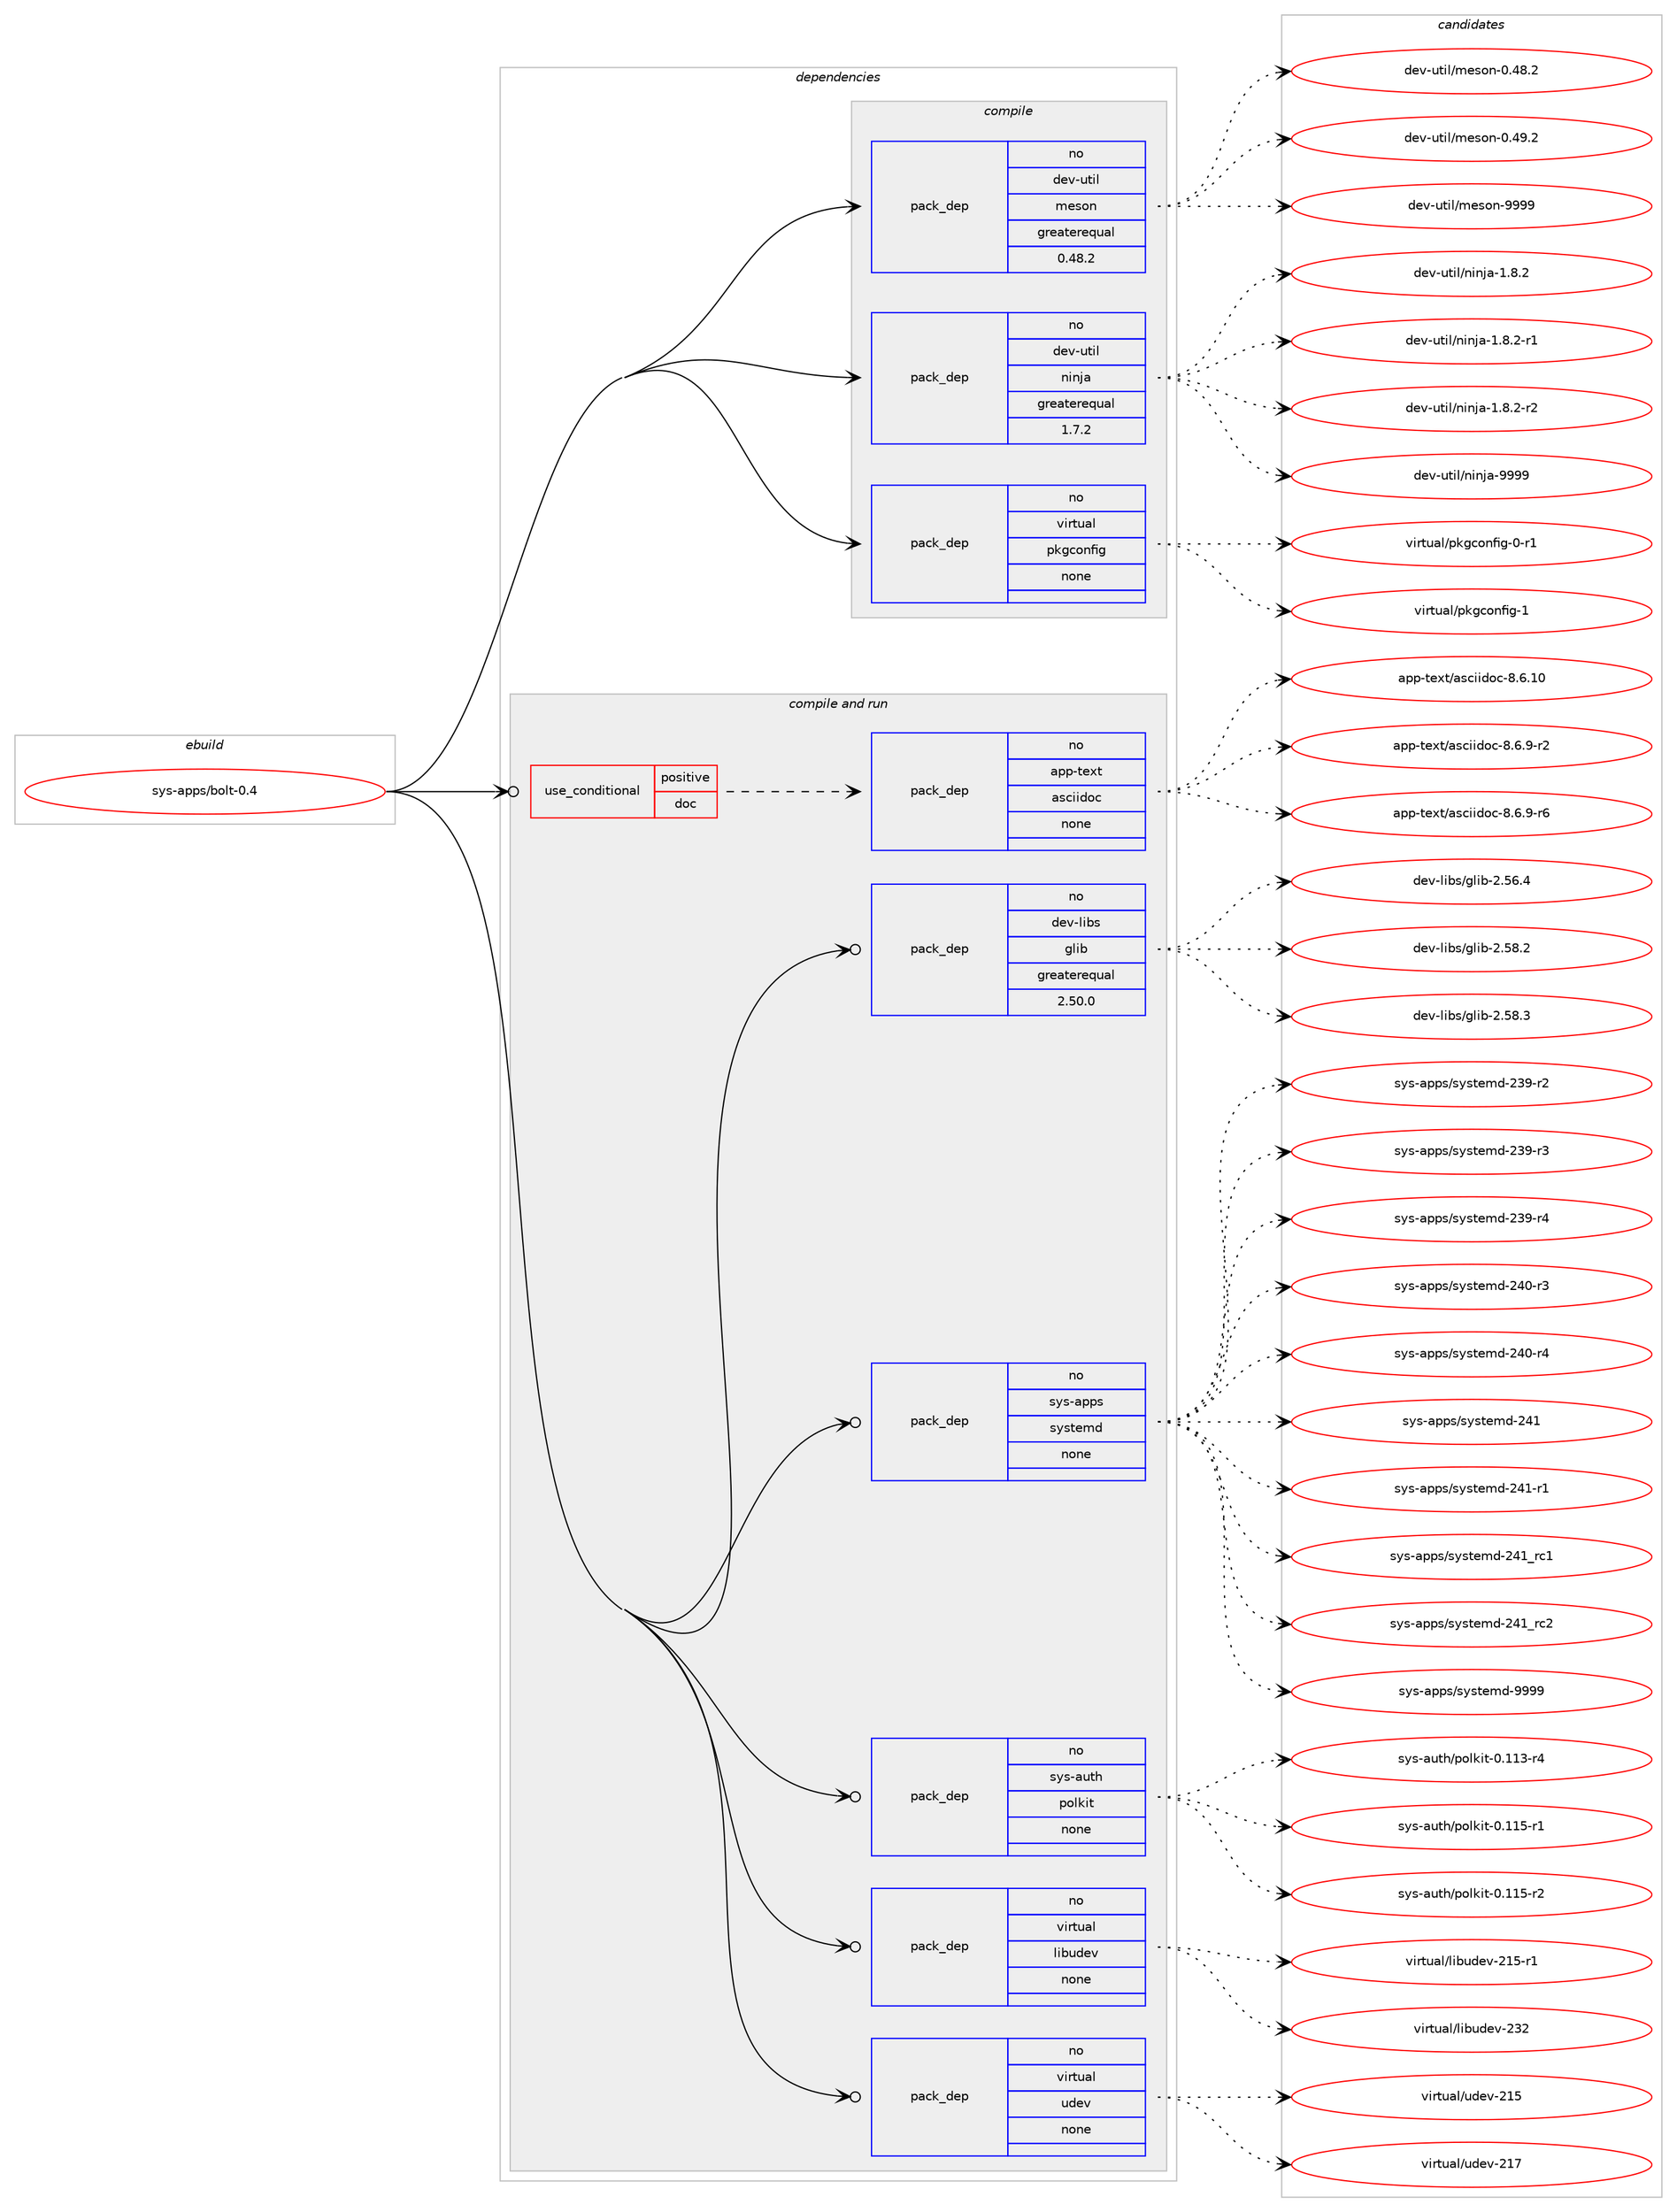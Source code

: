 digraph prolog {

# *************
# Graph options
# *************

newrank=true;
concentrate=true;
compound=true;
graph [rankdir=LR,fontname=Helvetica,fontsize=10,ranksep=1.5];#, ranksep=2.5, nodesep=0.2];
edge  [arrowhead=vee];
node  [fontname=Helvetica,fontsize=10];

# **********
# The ebuild
# **********

subgraph cluster_leftcol {
color=gray;
rank=same;
label=<<i>ebuild</i>>;
id [label="sys-apps/bolt-0.4", color=red, width=4, href="../sys-apps/bolt-0.4.svg"];
}

# ****************
# The dependencies
# ****************

subgraph cluster_midcol {
color=gray;
label=<<i>dependencies</i>>;
subgraph cluster_compile {
fillcolor="#eeeeee";
style=filled;
label=<<i>compile</i>>;
subgraph pack1226046 {
dependency1709634 [label=<<TABLE BORDER="0" CELLBORDER="1" CELLSPACING="0" CELLPADDING="4" WIDTH="220"><TR><TD ROWSPAN="6" CELLPADDING="30">pack_dep</TD></TR><TR><TD WIDTH="110">no</TD></TR><TR><TD>dev-util</TD></TR><TR><TD>meson</TD></TR><TR><TD>greaterequal</TD></TR><TR><TD>0.48.2</TD></TR></TABLE>>, shape=none, color=blue];
}
id:e -> dependency1709634:w [weight=20,style="solid",arrowhead="vee"];
subgraph pack1226047 {
dependency1709635 [label=<<TABLE BORDER="0" CELLBORDER="1" CELLSPACING="0" CELLPADDING="4" WIDTH="220"><TR><TD ROWSPAN="6" CELLPADDING="30">pack_dep</TD></TR><TR><TD WIDTH="110">no</TD></TR><TR><TD>dev-util</TD></TR><TR><TD>ninja</TD></TR><TR><TD>greaterequal</TD></TR><TR><TD>1.7.2</TD></TR></TABLE>>, shape=none, color=blue];
}
id:e -> dependency1709635:w [weight=20,style="solid",arrowhead="vee"];
subgraph pack1226048 {
dependency1709636 [label=<<TABLE BORDER="0" CELLBORDER="1" CELLSPACING="0" CELLPADDING="4" WIDTH="220"><TR><TD ROWSPAN="6" CELLPADDING="30">pack_dep</TD></TR><TR><TD WIDTH="110">no</TD></TR><TR><TD>virtual</TD></TR><TR><TD>pkgconfig</TD></TR><TR><TD>none</TD></TR><TR><TD></TD></TR></TABLE>>, shape=none, color=blue];
}
id:e -> dependency1709636:w [weight=20,style="solid",arrowhead="vee"];
}
subgraph cluster_compileandrun {
fillcolor="#eeeeee";
style=filled;
label=<<i>compile and run</i>>;
subgraph cond455659 {
dependency1709637 [label=<<TABLE BORDER="0" CELLBORDER="1" CELLSPACING="0" CELLPADDING="4"><TR><TD ROWSPAN="3" CELLPADDING="10">use_conditional</TD></TR><TR><TD>positive</TD></TR><TR><TD>doc</TD></TR></TABLE>>, shape=none, color=red];
subgraph pack1226049 {
dependency1709638 [label=<<TABLE BORDER="0" CELLBORDER="1" CELLSPACING="0" CELLPADDING="4" WIDTH="220"><TR><TD ROWSPAN="6" CELLPADDING="30">pack_dep</TD></TR><TR><TD WIDTH="110">no</TD></TR><TR><TD>app-text</TD></TR><TR><TD>asciidoc</TD></TR><TR><TD>none</TD></TR><TR><TD></TD></TR></TABLE>>, shape=none, color=blue];
}
dependency1709637:e -> dependency1709638:w [weight=20,style="dashed",arrowhead="vee"];
}
id:e -> dependency1709637:w [weight=20,style="solid",arrowhead="odotvee"];
subgraph pack1226050 {
dependency1709639 [label=<<TABLE BORDER="0" CELLBORDER="1" CELLSPACING="0" CELLPADDING="4" WIDTH="220"><TR><TD ROWSPAN="6" CELLPADDING="30">pack_dep</TD></TR><TR><TD WIDTH="110">no</TD></TR><TR><TD>dev-libs</TD></TR><TR><TD>glib</TD></TR><TR><TD>greaterequal</TD></TR><TR><TD>2.50.0</TD></TR></TABLE>>, shape=none, color=blue];
}
id:e -> dependency1709639:w [weight=20,style="solid",arrowhead="odotvee"];
subgraph pack1226051 {
dependency1709640 [label=<<TABLE BORDER="0" CELLBORDER="1" CELLSPACING="0" CELLPADDING="4" WIDTH="220"><TR><TD ROWSPAN="6" CELLPADDING="30">pack_dep</TD></TR><TR><TD WIDTH="110">no</TD></TR><TR><TD>sys-apps</TD></TR><TR><TD>systemd</TD></TR><TR><TD>none</TD></TR><TR><TD></TD></TR></TABLE>>, shape=none, color=blue];
}
id:e -> dependency1709640:w [weight=20,style="solid",arrowhead="odotvee"];
subgraph pack1226052 {
dependency1709641 [label=<<TABLE BORDER="0" CELLBORDER="1" CELLSPACING="0" CELLPADDING="4" WIDTH="220"><TR><TD ROWSPAN="6" CELLPADDING="30">pack_dep</TD></TR><TR><TD WIDTH="110">no</TD></TR><TR><TD>sys-auth</TD></TR><TR><TD>polkit</TD></TR><TR><TD>none</TD></TR><TR><TD></TD></TR></TABLE>>, shape=none, color=blue];
}
id:e -> dependency1709641:w [weight=20,style="solid",arrowhead="odotvee"];
subgraph pack1226053 {
dependency1709642 [label=<<TABLE BORDER="0" CELLBORDER="1" CELLSPACING="0" CELLPADDING="4" WIDTH="220"><TR><TD ROWSPAN="6" CELLPADDING="30">pack_dep</TD></TR><TR><TD WIDTH="110">no</TD></TR><TR><TD>virtual</TD></TR><TR><TD>libudev</TD></TR><TR><TD>none</TD></TR><TR><TD></TD></TR></TABLE>>, shape=none, color=blue];
}
id:e -> dependency1709642:w [weight=20,style="solid",arrowhead="odotvee"];
subgraph pack1226054 {
dependency1709643 [label=<<TABLE BORDER="0" CELLBORDER="1" CELLSPACING="0" CELLPADDING="4" WIDTH="220"><TR><TD ROWSPAN="6" CELLPADDING="30">pack_dep</TD></TR><TR><TD WIDTH="110">no</TD></TR><TR><TD>virtual</TD></TR><TR><TD>udev</TD></TR><TR><TD>none</TD></TR><TR><TD></TD></TR></TABLE>>, shape=none, color=blue];
}
id:e -> dependency1709643:w [weight=20,style="solid",arrowhead="odotvee"];
}
subgraph cluster_run {
fillcolor="#eeeeee";
style=filled;
label=<<i>run</i>>;
}
}

# **************
# The candidates
# **************

subgraph cluster_choices {
rank=same;
color=gray;
label=<<i>candidates</i>>;

subgraph choice1226046 {
color=black;
nodesep=1;
choice100101118451171161051084710910111511111045484652564650 [label="dev-util/meson-0.48.2", color=red, width=4,href="../dev-util/meson-0.48.2.svg"];
choice100101118451171161051084710910111511111045484652574650 [label="dev-util/meson-0.49.2", color=red, width=4,href="../dev-util/meson-0.49.2.svg"];
choice10010111845117116105108471091011151111104557575757 [label="dev-util/meson-9999", color=red, width=4,href="../dev-util/meson-9999.svg"];
dependency1709634:e -> choice100101118451171161051084710910111511111045484652564650:w [style=dotted,weight="100"];
dependency1709634:e -> choice100101118451171161051084710910111511111045484652574650:w [style=dotted,weight="100"];
dependency1709634:e -> choice10010111845117116105108471091011151111104557575757:w [style=dotted,weight="100"];
}
subgraph choice1226047 {
color=black;
nodesep=1;
choice100101118451171161051084711010511010697454946564650 [label="dev-util/ninja-1.8.2", color=red, width=4,href="../dev-util/ninja-1.8.2.svg"];
choice1001011184511711610510847110105110106974549465646504511449 [label="dev-util/ninja-1.8.2-r1", color=red, width=4,href="../dev-util/ninja-1.8.2-r1.svg"];
choice1001011184511711610510847110105110106974549465646504511450 [label="dev-util/ninja-1.8.2-r2", color=red, width=4,href="../dev-util/ninja-1.8.2-r2.svg"];
choice1001011184511711610510847110105110106974557575757 [label="dev-util/ninja-9999", color=red, width=4,href="../dev-util/ninja-9999.svg"];
dependency1709635:e -> choice100101118451171161051084711010511010697454946564650:w [style=dotted,weight="100"];
dependency1709635:e -> choice1001011184511711610510847110105110106974549465646504511449:w [style=dotted,weight="100"];
dependency1709635:e -> choice1001011184511711610510847110105110106974549465646504511450:w [style=dotted,weight="100"];
dependency1709635:e -> choice1001011184511711610510847110105110106974557575757:w [style=dotted,weight="100"];
}
subgraph choice1226048 {
color=black;
nodesep=1;
choice11810511411611797108471121071039911111010210510345484511449 [label="virtual/pkgconfig-0-r1", color=red, width=4,href="../virtual/pkgconfig-0-r1.svg"];
choice1181051141161179710847112107103991111101021051034549 [label="virtual/pkgconfig-1", color=red, width=4,href="../virtual/pkgconfig-1.svg"];
dependency1709636:e -> choice11810511411611797108471121071039911111010210510345484511449:w [style=dotted,weight="100"];
dependency1709636:e -> choice1181051141161179710847112107103991111101021051034549:w [style=dotted,weight="100"];
}
subgraph choice1226049 {
color=black;
nodesep=1;
choice97112112451161011201164797115991051051001119945564654464948 [label="app-text/asciidoc-8.6.10", color=red, width=4,href="../app-text/asciidoc-8.6.10.svg"];
choice9711211245116101120116479711599105105100111994556465446574511450 [label="app-text/asciidoc-8.6.9-r2", color=red, width=4,href="../app-text/asciidoc-8.6.9-r2.svg"];
choice9711211245116101120116479711599105105100111994556465446574511454 [label="app-text/asciidoc-8.6.9-r6", color=red, width=4,href="../app-text/asciidoc-8.6.9-r6.svg"];
dependency1709638:e -> choice97112112451161011201164797115991051051001119945564654464948:w [style=dotted,weight="100"];
dependency1709638:e -> choice9711211245116101120116479711599105105100111994556465446574511450:w [style=dotted,weight="100"];
dependency1709638:e -> choice9711211245116101120116479711599105105100111994556465446574511454:w [style=dotted,weight="100"];
}
subgraph choice1226050 {
color=black;
nodesep=1;
choice1001011184510810598115471031081059845504653544652 [label="dev-libs/glib-2.56.4", color=red, width=4,href="../dev-libs/glib-2.56.4.svg"];
choice1001011184510810598115471031081059845504653564650 [label="dev-libs/glib-2.58.2", color=red, width=4,href="../dev-libs/glib-2.58.2.svg"];
choice1001011184510810598115471031081059845504653564651 [label="dev-libs/glib-2.58.3", color=red, width=4,href="../dev-libs/glib-2.58.3.svg"];
dependency1709639:e -> choice1001011184510810598115471031081059845504653544652:w [style=dotted,weight="100"];
dependency1709639:e -> choice1001011184510810598115471031081059845504653564650:w [style=dotted,weight="100"];
dependency1709639:e -> choice1001011184510810598115471031081059845504653564651:w [style=dotted,weight="100"];
}
subgraph choice1226051 {
color=black;
nodesep=1;
choice115121115459711211211547115121115116101109100455051574511450 [label="sys-apps/systemd-239-r2", color=red, width=4,href="../sys-apps/systemd-239-r2.svg"];
choice115121115459711211211547115121115116101109100455051574511451 [label="sys-apps/systemd-239-r3", color=red, width=4,href="../sys-apps/systemd-239-r3.svg"];
choice115121115459711211211547115121115116101109100455051574511452 [label="sys-apps/systemd-239-r4", color=red, width=4,href="../sys-apps/systemd-239-r4.svg"];
choice115121115459711211211547115121115116101109100455052484511451 [label="sys-apps/systemd-240-r3", color=red, width=4,href="../sys-apps/systemd-240-r3.svg"];
choice115121115459711211211547115121115116101109100455052484511452 [label="sys-apps/systemd-240-r4", color=red, width=4,href="../sys-apps/systemd-240-r4.svg"];
choice11512111545971121121154711512111511610110910045505249 [label="sys-apps/systemd-241", color=red, width=4,href="../sys-apps/systemd-241.svg"];
choice115121115459711211211547115121115116101109100455052494511449 [label="sys-apps/systemd-241-r1", color=red, width=4,href="../sys-apps/systemd-241-r1.svg"];
choice11512111545971121121154711512111511610110910045505249951149949 [label="sys-apps/systemd-241_rc1", color=red, width=4,href="../sys-apps/systemd-241_rc1.svg"];
choice11512111545971121121154711512111511610110910045505249951149950 [label="sys-apps/systemd-241_rc2", color=red, width=4,href="../sys-apps/systemd-241_rc2.svg"];
choice1151211154597112112115471151211151161011091004557575757 [label="sys-apps/systemd-9999", color=red, width=4,href="../sys-apps/systemd-9999.svg"];
dependency1709640:e -> choice115121115459711211211547115121115116101109100455051574511450:w [style=dotted,weight="100"];
dependency1709640:e -> choice115121115459711211211547115121115116101109100455051574511451:w [style=dotted,weight="100"];
dependency1709640:e -> choice115121115459711211211547115121115116101109100455051574511452:w [style=dotted,weight="100"];
dependency1709640:e -> choice115121115459711211211547115121115116101109100455052484511451:w [style=dotted,weight="100"];
dependency1709640:e -> choice115121115459711211211547115121115116101109100455052484511452:w [style=dotted,weight="100"];
dependency1709640:e -> choice11512111545971121121154711512111511610110910045505249:w [style=dotted,weight="100"];
dependency1709640:e -> choice115121115459711211211547115121115116101109100455052494511449:w [style=dotted,weight="100"];
dependency1709640:e -> choice11512111545971121121154711512111511610110910045505249951149949:w [style=dotted,weight="100"];
dependency1709640:e -> choice11512111545971121121154711512111511610110910045505249951149950:w [style=dotted,weight="100"];
dependency1709640:e -> choice1151211154597112112115471151211151161011091004557575757:w [style=dotted,weight="100"];
}
subgraph choice1226052 {
color=black;
nodesep=1;
choice1151211154597117116104471121111081071051164548464949514511452 [label="sys-auth/polkit-0.113-r4", color=red, width=4,href="../sys-auth/polkit-0.113-r4.svg"];
choice1151211154597117116104471121111081071051164548464949534511449 [label="sys-auth/polkit-0.115-r1", color=red, width=4,href="../sys-auth/polkit-0.115-r1.svg"];
choice1151211154597117116104471121111081071051164548464949534511450 [label="sys-auth/polkit-0.115-r2", color=red, width=4,href="../sys-auth/polkit-0.115-r2.svg"];
dependency1709641:e -> choice1151211154597117116104471121111081071051164548464949514511452:w [style=dotted,weight="100"];
dependency1709641:e -> choice1151211154597117116104471121111081071051164548464949534511449:w [style=dotted,weight="100"];
dependency1709641:e -> choice1151211154597117116104471121111081071051164548464949534511450:w [style=dotted,weight="100"];
}
subgraph choice1226053 {
color=black;
nodesep=1;
choice118105114116117971084710810598117100101118455049534511449 [label="virtual/libudev-215-r1", color=red, width=4,href="../virtual/libudev-215-r1.svg"];
choice11810511411611797108471081059811710010111845505150 [label="virtual/libudev-232", color=red, width=4,href="../virtual/libudev-232.svg"];
dependency1709642:e -> choice118105114116117971084710810598117100101118455049534511449:w [style=dotted,weight="100"];
dependency1709642:e -> choice11810511411611797108471081059811710010111845505150:w [style=dotted,weight="100"];
}
subgraph choice1226054 {
color=black;
nodesep=1;
choice118105114116117971084711710010111845504953 [label="virtual/udev-215", color=red, width=4,href="../virtual/udev-215.svg"];
choice118105114116117971084711710010111845504955 [label="virtual/udev-217", color=red, width=4,href="../virtual/udev-217.svg"];
dependency1709643:e -> choice118105114116117971084711710010111845504953:w [style=dotted,weight="100"];
dependency1709643:e -> choice118105114116117971084711710010111845504955:w [style=dotted,weight="100"];
}
}

}
